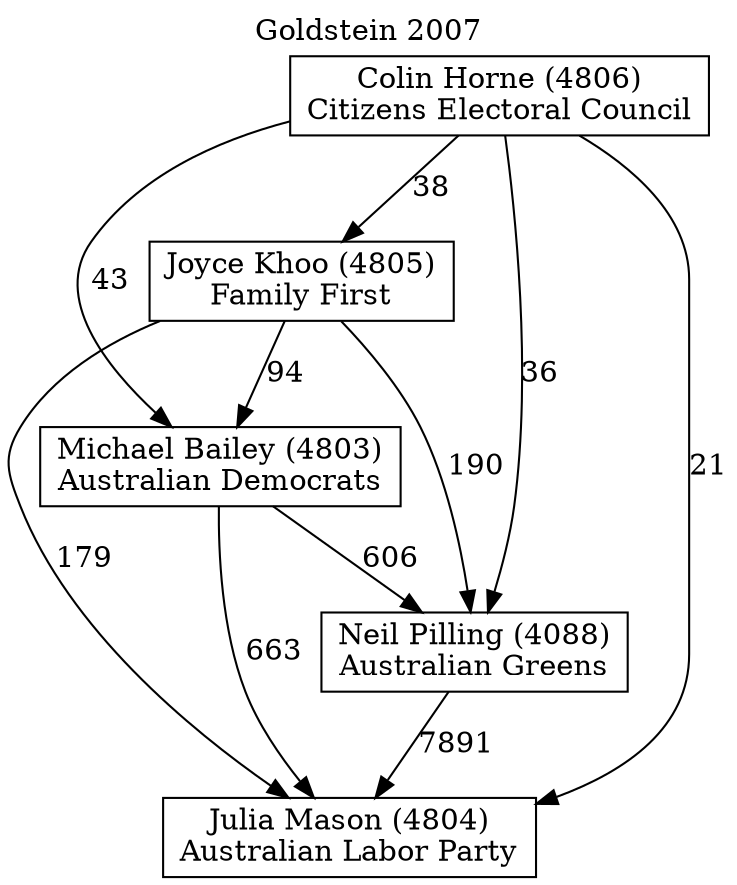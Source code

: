 // House preference flow
digraph "Julia Mason (4804)_Goldstein_2007" {
	graph [label="Goldstein 2007" labelloc=t mclimit=10]
	node [shape=box]
	"Julia Mason (4804)" [label="Julia Mason (4804)
Australian Labor Party"]
	"Neil Pilling (4088)" [label="Neil Pilling (4088)
Australian Greens"]
	"Michael Bailey (4803)" [label="Michael Bailey (4803)
Australian Democrats"]
	"Joyce Khoo (4805)" [label="Joyce Khoo (4805)
Family First"]
	"Colin Horne (4806)" [label="Colin Horne (4806)
Citizens Electoral Council"]
	"Neil Pilling (4088)" -> "Julia Mason (4804)" [label=7891]
	"Michael Bailey (4803)" -> "Neil Pilling (4088)" [label=606]
	"Joyce Khoo (4805)" -> "Michael Bailey (4803)" [label=94]
	"Colin Horne (4806)" -> "Joyce Khoo (4805)" [label=38]
	"Michael Bailey (4803)" -> "Julia Mason (4804)" [label=663]
	"Joyce Khoo (4805)" -> "Julia Mason (4804)" [label=179]
	"Colin Horne (4806)" -> "Julia Mason (4804)" [label=21]
	"Colin Horne (4806)" -> "Michael Bailey (4803)" [label=43]
	"Joyce Khoo (4805)" -> "Neil Pilling (4088)" [label=190]
	"Colin Horne (4806)" -> "Neil Pilling (4088)" [label=36]
}
